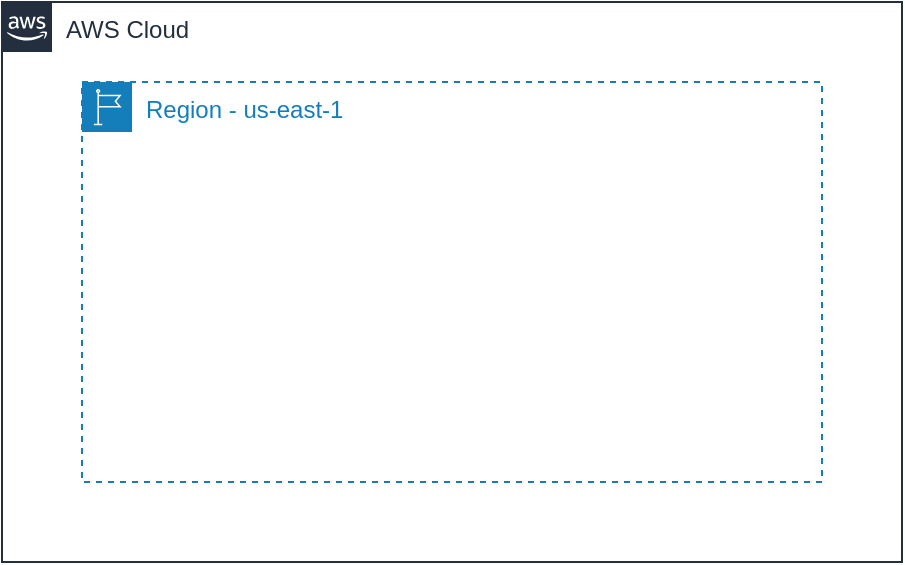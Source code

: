 <mxfile version="14.6.13" type="device" pages="4"><diagram id="Ht1M8jgEwFfnCIfOTk4-" name="region"><mxGraphModel dx="2473" dy="2176" grid="1" gridSize="10" guides="1" tooltips="1" connect="1" arrows="1" fold="1" page="1" pageScale="1" pageWidth="1169" pageHeight="827" math="0" shadow="0"><root><mxCell id="0"/><mxCell id="1" parent="0"/><mxCell id="j4OQYe4z_Ld4vLKuoRDN-1" value="AWS Cloud" style="points=[[0,0],[0.25,0],[0.5,0],[0.75,0],[1,0],[1,0.25],[1,0.5],[1,0.75],[1,1],[0.75,1],[0.5,1],[0.25,1],[0,1],[0,0.75],[0,0.5],[0,0.25]];outlineConnect=0;gradientColor=none;html=1;whiteSpace=wrap;fontSize=12;fontStyle=0;shape=mxgraph.aws4.group;grIcon=mxgraph.aws4.group_aws_cloud_alt;strokeColor=#232F3E;fillColor=none;verticalAlign=top;align=left;spacingLeft=30;fontColor=#232F3E;dashed=0;" vertex="1" parent="1"><mxGeometry x="-1130" y="-1600" width="450" height="280" as="geometry"/></mxCell><mxCell id="j4OQYe4z_Ld4vLKuoRDN-2" value="Region - us-east-1" style="points=[[0,0],[0.25,0],[0.5,0],[0.75,0],[1,0],[1,0.25],[1,0.5],[1,0.75],[1,1],[0.75,1],[0.5,1],[0.25,1],[0,1],[0,0.75],[0,0.5],[0,0.25]];outlineConnect=0;gradientColor=none;html=1;whiteSpace=wrap;fontSize=12;fontStyle=0;shape=mxgraph.aws4.group;grIcon=mxgraph.aws4.group_region;strokeColor=#147EBA;fillColor=none;verticalAlign=top;align=left;spacingLeft=30;fontColor=#147EBA;dashed=1;" vertex="1" parent="1"><mxGeometry x="-1090" y="-1560" width="370" height="200" as="geometry"/></mxCell></root></mxGraphModel></diagram><diagram name="az" id="Sxi3azN5dABgBs-aaMyl"><mxGraphModel dx="2473" dy="2176" grid="1" gridSize="10" guides="1" tooltips="1" connect="1" arrows="1" fold="1" page="1" pageScale="1" pageWidth="1169" pageHeight="827" math="0" shadow="0"><root><mxCell id="7yF-7PTgLGzY7Y8Qrr5m-0"/><mxCell id="7yF-7PTgLGzY7Y8Qrr5m-1" parent="7yF-7PTgLGzY7Y8Qrr5m-0"/><mxCell id="7yF-7PTgLGzY7Y8Qrr5m-2" value="AWS Cloud" style="points=[[0,0],[0.25,0],[0.5,0],[0.75,0],[1,0],[1,0.25],[1,0.5],[1,0.75],[1,1],[0.75,1],[0.5,1],[0.25,1],[0,1],[0,0.75],[0,0.5],[0,0.25]];outlineConnect=0;gradientColor=none;html=1;whiteSpace=wrap;fontSize=12;fontStyle=0;shape=mxgraph.aws4.group;grIcon=mxgraph.aws4.group_aws_cloud_alt;strokeColor=#232F3E;fillColor=none;verticalAlign=top;align=left;spacingLeft=30;fontColor=#232F3E;dashed=0;" vertex="1" parent="7yF-7PTgLGzY7Y8Qrr5m-1"><mxGeometry x="-1130" y="-1600" width="450" height="280" as="geometry"/></mxCell><mxCell id="7yF-7PTgLGzY7Y8Qrr5m-3" value="Region - us-east-1" style="points=[[0,0],[0.25,0],[0.5,0],[0.75,0],[1,0],[1,0.25],[1,0.5],[1,0.75],[1,1],[0.75,1],[0.5,1],[0.25,1],[0,1],[0,0.75],[0,0.5],[0,0.25]];outlineConnect=0;gradientColor=none;html=1;whiteSpace=wrap;fontSize=12;fontStyle=0;shape=mxgraph.aws4.group;grIcon=mxgraph.aws4.group_region;strokeColor=#147EBA;fillColor=none;verticalAlign=top;align=left;spacingLeft=30;fontColor=#147EBA;dashed=1;" vertex="1" parent="7yF-7PTgLGzY7Y8Qrr5m-1"><mxGeometry x="-1090" y="-1560" width="370" height="200" as="geometry"/></mxCell><mxCell id="jc9brqrnmf1tDowdE7WJ-0" value="Availability Zone B" style="fillColor=none;strokeColor=#147EBA;dashed=1;verticalAlign=top;fontStyle=0;fontColor=#147EBA;rotation=0;" vertex="1" parent="7yF-7PTgLGzY7Y8Qrr5m-1"><mxGeometry x="-880" y="-1500" width="130" height="110" as="geometry"/></mxCell><mxCell id="jc9brqrnmf1tDowdE7WJ-1" value="Availability Zone A" style="fillColor=none;strokeColor=#147EBA;dashed=1;verticalAlign=top;fontStyle=0;fontColor=#147EBA;rotation=0;" vertex="1" parent="7yF-7PTgLGzY7Y8Qrr5m-1"><mxGeometry x="-1050" y="-1500" width="130" height="110" as="geometry"/></mxCell></root></mxGraphModel></diagram><diagram name="vpc" id="jErjCjjV0R0v64Qgm3Sp"><mxGraphModel dx="2277" dy="2098" grid="1" gridSize="10" guides="1" tooltips="1" connect="1" arrows="1" fold="1" page="1" pageScale="1" pageWidth="1169" pageHeight="827" math="0" shadow="0"><root><mxCell id="Dir9oHL-4-Zj5AVnVBwu-0"/><mxCell id="Dir9oHL-4-Zj5AVnVBwu-1" parent="Dir9oHL-4-Zj5AVnVBwu-0"/><mxCell id="n38PHPErTWAmf1Zszajo-0" value="&lt;font color=&quot;#009900&quot;&gt;VPC - minha-vpc&lt;/font&gt;" style="points=[[0,0],[0.25,0],[0.5,0],[0.75,0],[1,0],[1,0.25],[1,0.5],[1,0.75],[1,1],[0.75,1],[0.5,1],[0.25,1],[0,1],[0,0.75],[0,0.5],[0,0.25]];outlineConnect=0;gradientColor=none;html=1;whiteSpace=wrap;fontSize=12;fontStyle=0;shape=mxgraph.aws4.group;grIcon=mxgraph.aws4.group_vpc;strokeColor=#248814;fillColor=none;verticalAlign=top;align=left;spacingLeft=30;fontColor=#AAB7B8;dashed=0;" vertex="1" parent="Dir9oHL-4-Zj5AVnVBwu-1"><mxGeometry x="-1050" y="-1510" width="390" height="180" as="geometry"/></mxCell><mxCell id="Dir9oHL-4-Zj5AVnVBwu-2" value="AWS Cloud" style="points=[[0,0],[0.25,0],[0.5,0],[0.75,0],[1,0],[1,0.25],[1,0.5],[1,0.75],[1,1],[0.75,1],[0.5,1],[0.25,1],[0,1],[0,0.75],[0,0.5],[0,0.25]];outlineConnect=0;gradientColor=none;html=1;whiteSpace=wrap;fontSize=12;fontStyle=0;shape=mxgraph.aws4.group;grIcon=mxgraph.aws4.group_aws_cloud_alt;strokeColor=#232F3E;fillColor=none;verticalAlign=top;align=left;spacingLeft=30;fontColor=#232F3E;dashed=0;" vertex="1" parent="Dir9oHL-4-Zj5AVnVBwu-1"><mxGeometry x="-1130" y="-1600" width="520" height="320" as="geometry"/></mxCell><mxCell id="Dir9oHL-4-Zj5AVnVBwu-3" value="Region - us-east-1" style="points=[[0,0],[0.25,0],[0.5,0],[0.75,0],[1,0],[1,0.25],[1,0.5],[1,0.75],[1,1],[0.75,1],[0.5,1],[0.25,1],[0,1],[0,0.75],[0,0.5],[0,0.25]];outlineConnect=0;gradientColor=none;html=1;whiteSpace=wrap;fontSize=12;fontStyle=0;shape=mxgraph.aws4.group;grIcon=mxgraph.aws4.group_region;strokeColor=#147EBA;fillColor=none;verticalAlign=top;align=left;spacingLeft=30;fontColor=#147EBA;dashed=1;" vertex="1" parent="Dir9oHL-4-Zj5AVnVBwu-1"><mxGeometry x="-1090" y="-1560" width="450" height="250" as="geometry"/></mxCell><mxCell id="Dir9oHL-4-Zj5AVnVBwu-4" value="Availability Zone B" style="fillColor=none;strokeColor=#147EBA;dashed=1;verticalAlign=top;fontStyle=0;fontColor=#147EBA;rotation=0;" vertex="1" parent="Dir9oHL-4-Zj5AVnVBwu-1"><mxGeometry x="-842" y="-1456" width="130" height="110" as="geometry"/></mxCell><mxCell id="Dir9oHL-4-Zj5AVnVBwu-5" value="Availability Zone A" style="fillColor=none;strokeColor=#147EBA;dashed=1;verticalAlign=top;fontStyle=0;fontColor=#147EBA;rotation=0;" vertex="1" parent="Dir9oHL-4-Zj5AVnVBwu-1"><mxGeometry x="-1012" y="-1456" width="130" height="110" as="geometry"/></mxCell></root></mxGraphModel></diagram><diagram id="2RjO9UzTeJyGoyir_eKA" name="arquitetura"><mxGraphModel dx="2410" dy="1803" grid="1" gridSize="10" guides="1" tooltips="1" connect="1" arrows="1" fold="1" page="1" pageScale="1" pageWidth="827" pageHeight="1169" math="0" shadow="0"><root><mxCell id="rQxnCoxSoIIUG907ABep-0"/><mxCell id="rQxnCoxSoIIUG907ABep-1" parent="rQxnCoxSoIIUG907ABep-0"/><mxCell id="rQxnCoxSoIIUG907ABep-3" value="AWS Cloud" style="points=[[0,0],[0.25,0],[0.5,0],[0.75,0],[1,0],[1,0.25],[1,0.5],[1,0.75],[1,1],[0.75,1],[0.5,1],[0.25,1],[0,1],[0,0.75],[0,0.5],[0,0.25]];outlineConnect=0;gradientColor=none;html=1;whiteSpace=wrap;fontSize=12;fontStyle=0;shape=mxgraph.aws4.group;grIcon=mxgraph.aws4.group_aws_cloud_alt;strokeColor=#232F3E;fillColor=none;verticalAlign=top;align=left;spacingLeft=30;fontColor=#232F3E;dashed=0;" parent="rQxnCoxSoIIUG907ABep-1" vertex="1"><mxGeometry x="-550" y="-1020" width="1240" height="600" as="geometry"/></mxCell><mxCell id="rQxnCoxSoIIUG907ABep-70" value="Region" style="points=[[0,0],[0.25,0],[0.5,0],[0.75,0],[1,0],[1,0.25],[1,0.5],[1,0.75],[1,1],[0.75,1],[0.5,1],[0.25,1],[0,1],[0,0.75],[0,0.5],[0,0.25]];outlineConnect=0;gradientColor=none;html=1;whiteSpace=wrap;fontSize=12;fontStyle=0;shape=mxgraph.aws4.group;grIcon=mxgraph.aws4.group_region;strokeColor=#147EBA;fillColor=none;verticalAlign=top;align=left;spacingLeft=30;fontColor=#147EBA;dashed=1;" parent="rQxnCoxSoIIUG907ABep-1" vertex="1"><mxGeometry x="-470" y="-980" width="1140" height="520" as="geometry"/></mxCell><mxCell id="rQxnCoxSoIIUG907ABep-66" value="&lt;font color=&quot;#009900&quot;&gt;VPC - minha-vpc&lt;/font&gt;" style="points=[[0,0],[0.25,0],[0.5,0],[0.75,0],[1,0],[1,0.25],[1,0.5],[1,0.75],[1,1],[0.75,1],[0.5,1],[0.25,1],[0,1],[0,0.75],[0,0.5],[0,0.25]];outlineConnect=0;gradientColor=none;html=1;whiteSpace=wrap;fontSize=12;fontStyle=0;shape=mxgraph.aws4.group;grIcon=mxgraph.aws4.group_vpc;strokeColor=#248814;fillColor=none;verticalAlign=top;align=left;spacingLeft=30;fontColor=#AAB7B8;dashed=0;" parent="rQxnCoxSoIIUG907ABep-1" vertex="1"><mxGeometry x="-430" y="-940" width="1080" height="440" as="geometry"/></mxCell><mxCell id="rQxnCoxSoIIUG907ABep-76" value="Availability Zone B" style="fillColor=none;strokeColor=#147EBA;dashed=1;verticalAlign=top;fontStyle=0;fontColor=#147EBA;rotation=0;" parent="rQxnCoxSoIIUG907ABep-1" vertex="1"><mxGeometry x="290" y="-860" width="330" height="321" as="geometry"/></mxCell><mxCell id="rQxnCoxSoIIUG907ABep-4" value="Availability Zone A" style="fillColor=none;strokeColor=#147EBA;dashed=1;verticalAlign=top;fontStyle=0;fontColor=#147EBA;rotation=0;" parent="rQxnCoxSoIIUG907ABep-1" vertex="1"><mxGeometry x="-180" y="-860" width="370" height="320" as="geometry"/></mxCell><mxCell id="rQxnCoxSoIIUG907ABep-71" style="edgeStyle=orthogonalEdgeStyle;rounded=0;orthogonalLoop=1;jettySize=auto;html=1;" parent="rQxnCoxSoIIUG907ABep-1" source="rQxnCoxSoIIUG907ABep-6" target="rQxnCoxSoIIUG907ABep-11" edge="1"><mxGeometry relative="1" as="geometry"/></mxCell><mxCell id="rQxnCoxSoIIUG907ABep-6" value="Private subnet - minha-subnet-privada" style="points=[[0,0],[0.25,0],[0.5,0],[0.75,0],[1,0],[1,0.25],[1,0.5],[1,0.75],[1,1],[0.75,1],[0.5,1],[0.25,1],[0,1],[0,0.75],[0,0.5],[0,0.25]];outlineConnect=0;gradientColor=none;html=1;whiteSpace=wrap;fontSize=12;fontStyle=0;shape=mxgraph.aws4.group;grIcon=mxgraph.aws4.group_security_group;grStroke=0;strokeColor=#147EBA;fillColor=#E6F2F8;verticalAlign=top;align=left;spacingLeft=30;fontColor=#147EBA;dashed=0;" parent="rQxnCoxSoIIUG907ABep-1" vertex="1"><mxGeometry x="320" y="-820" width="270" height="260" as="geometry"/></mxCell><mxCell id="rQxnCoxSoIIUG907ABep-8" value="Public subnet - minha-subnet-publica" style="points=[[0,0],[0.25,0],[0.5,0],[0.75,0],[1,0],[1,0.25],[1,0.5],[1,0.75],[1,1],[0.75,1],[0.5,1],[0.25,1],[0,1],[0,0.75],[0,0.5],[0,0.25]];outlineConnect=0;gradientColor=none;html=1;whiteSpace=wrap;fontSize=12;fontStyle=0;shape=mxgraph.aws4.group;grIcon=mxgraph.aws4.group_security_group;grStroke=0;strokeColor=#248814;fillColor=#E9F3E6;verticalAlign=top;align=left;spacingLeft=30;fontColor=#248814;dashed=0;" parent="rQxnCoxSoIIUG907ABep-1" vertex="1"><mxGeometry x="-150" y="-820" width="320" height="260" as="geometry"/></mxCell><mxCell id="rQxnCoxSoIIUG907ABep-25" style="edgeStyle=orthogonalEdgeStyle;rounded=0;orthogonalLoop=1;jettySize=auto;html=1;" parent="rQxnCoxSoIIUG907ABep-1" source="rQxnCoxSoIIUG907ABep-10" target="rQxnCoxSoIIUG907ABep-24" edge="1"><mxGeometry relative="1" as="geometry"/></mxCell><mxCell id="rQxnCoxSoIIUG907ABep-10" value="Internet Gateway&lt;br&gt;meu-igw" style="outlineConnect=0;fontColor=#232F3E;gradientColor=none;fillColor=#5A30B5;strokeColor=none;dashed=0;verticalLabelPosition=bottom;verticalAlign=top;align=center;html=1;fontSize=12;fontStyle=0;aspect=fixed;pointerEvents=1;shape=mxgraph.aws4.internet_gateway;" parent="rQxnCoxSoIIUG907ABep-1" vertex="1"><mxGeometry x="-393" y="-695" width="62" height="62" as="geometry"/></mxCell><mxCell id="rQxnCoxSoIIUG907ABep-67" style="edgeStyle=orthogonalEdgeStyle;rounded=0;orthogonalLoop=1;jettySize=auto;html=1;" parent="rQxnCoxSoIIUG907ABep-1" source="rQxnCoxSoIIUG907ABep-12" target="rQxnCoxSoIIUG907ABep-35" edge="1"><mxGeometry relative="1" as="geometry"/></mxCell><mxCell id="rQxnCoxSoIIUG907ABep-12" value="NAT Gateway&lt;br&gt;meu-ngw" style="outlineConnect=0;fontColor=#232F3E;gradientColor=none;fillColor=#5A30B5;strokeColor=none;dashed=0;verticalLabelPosition=bottom;verticalAlign=top;align=center;html=1;fontSize=12;fontStyle=0;aspect=fixed;pointerEvents=1;shape=mxgraph.aws4.nat_gateway;" parent="rQxnCoxSoIIUG907ABep-1" vertex="1"><mxGeometry x="-128" y="-687" width="50" height="50" as="geometry"/></mxCell><mxCell id="rQxnCoxSoIIUG907ABep-24" value="Internet" style="outlineConnect=0;fontColor=#232F3E;gradientColor=none;strokeColor=#232F3E;fillColor=#ffffff;dashed=0;verticalLabelPosition=bottom;verticalAlign=top;align=center;html=1;fontSize=12;fontStyle=0;aspect=fixed;shape=mxgraph.aws4.resourceIcon;resIcon=mxgraph.aws4.internet;" parent="rQxnCoxSoIIUG907ABep-1" vertex="1"><mxGeometry x="-700" y="-720" width="112" height="112" as="geometry"/></mxCell><mxCell id="rQxnCoxSoIIUG907ABep-26" value="Inbound/Outbound" style="text;html=1;align=center;verticalAlign=middle;resizable=0;points=[];autosize=1;strokeColor=none;" parent="rQxnCoxSoIIUG907ABep-1" vertex="1"><mxGeometry x="-417" y="-736" width="110" height="20" as="geometry"/></mxCell><mxCell id="rQxnCoxSoIIUG907ABep-27" value="Outbound" style="text;html=1;align=center;verticalAlign=middle;resizable=0;points=[];autosize=1;strokeColor=none;" parent="rQxnCoxSoIIUG907ABep-1" vertex="1"><mxGeometry x="-140" y="-716" width="70" height="20" as="geometry"/></mxCell><mxCell id="rQxnCoxSoIIUG907ABep-52" style="edgeStyle=orthogonalEdgeStyle;rounded=0;orthogonalLoop=1;jettySize=auto;html=1;entryX=1;entryY=0.5;entryDx=0;entryDy=0;" parent="rQxnCoxSoIIUG907ABep-1" source="rQxnCoxSoIIUG907ABep-11" target="rQxnCoxSoIIUG907ABep-8" edge="1"><mxGeometry relative="1" as="geometry"/></mxCell><mxCell id="rQxnCoxSoIIUG907ABep-11" value="Private&amp;nbsp;&lt;br&gt;Route Table" style="outlineConnect=0;fontColor=#232F3E;gradientColor=none;fillColor=#5A30B5;strokeColor=none;dashed=0;verticalLabelPosition=bottom;verticalAlign=top;align=center;html=1;fontSize=12;fontStyle=0;aspect=fixed;pointerEvents=1;shape=mxgraph.aws4.route_table;" parent="rQxnCoxSoIIUG907ABep-1" vertex="1"><mxGeometry x="210" y="-717" width="55.42" height="54" as="geometry"/></mxCell><mxCell id="rQxnCoxSoIIUG907ABep-36" style="edgeStyle=orthogonalEdgeStyle;rounded=0;orthogonalLoop=1;jettySize=auto;html=1;" parent="rQxnCoxSoIIUG907ABep-1" source="rQxnCoxSoIIUG907ABep-35" target="rQxnCoxSoIIUG907ABep-10" edge="1"><mxGeometry relative="1" as="geometry"/></mxCell><mxCell id="rQxnCoxSoIIUG907ABep-35" value="Public&amp;nbsp;&lt;br&gt;Route Table" style="outlineConnect=0;fontColor=#232F3E;gradientColor=none;fillColor=#5A30B5;strokeColor=none;dashed=0;verticalLabelPosition=bottom;verticalAlign=top;align=center;html=1;fontSize=12;fontStyle=0;aspect=fixed;pointerEvents=1;shape=mxgraph.aws4.route_table;" parent="rQxnCoxSoIIUG907ABep-1" vertex="1"><mxGeometry x="-273" y="-690" width="55.42" height="54" as="geometry"/></mxCell><mxCell id="rQxnCoxSoIIUG907ABep-46" value="" style="group" parent="rQxnCoxSoIIUG907ABep-1" vertex="1" connectable="0"><mxGeometry x="19" y="-725" width="130" height="138" as="geometry"/></mxCell><mxCell id="rQxnCoxSoIIUG907ABep-47" value="Security group" style="fillColor=none;strokeColor=#DD3522;verticalAlign=top;fontStyle=0;fontColor=#DD3522;" parent="rQxnCoxSoIIUG907ABep-46" vertex="1"><mxGeometry width="130" height="138" as="geometry"/></mxCell><mxCell id="rQxnCoxSoIIUG907ABep-48" value="EC2&lt;br&gt;minha-ec2-publica" style="points=[[0,0,0],[0.25,0,0],[0.5,0,0],[0.75,0,0],[1,0,0],[0,1,0],[0.25,1,0],[0.5,1,0],[0.75,1,0],[1,1,0],[0,0.25,0],[0,0.5,0],[0,0.75,0],[1,0.25,0],[1,0.5,0],[1,0.75,0]];outlineConnect=0;fontColor=#232F3E;gradientColor=#F78E04;gradientDirection=north;fillColor=#D05C17;strokeColor=#ffffff;dashed=0;verticalLabelPosition=bottom;verticalAlign=top;align=center;html=1;fontSize=12;fontStyle=0;aspect=fixed;shape=mxgraph.aws4.resourceIcon;resIcon=mxgraph.aws4.ec2;" parent="rQxnCoxSoIIUG907ABep-46" vertex="1"><mxGeometry x="33.6" y="35.127" width="58" height="58" as="geometry"/></mxCell><mxCell id="rQxnCoxSoIIUG907ABep-60" value="" style="group" parent="rQxnCoxSoIIUG907ABep-1" vertex="1" connectable="0"><mxGeometry x="394" y="-723" width="130" height="133" as="geometry"/></mxCell><mxCell id="rQxnCoxSoIIUG907ABep-61" value="Security group" style="fillColor=none;strokeColor=#DD3522;verticalAlign=top;fontStyle=0;fontColor=#DD3522;" parent="rQxnCoxSoIIUG907ABep-60" vertex="1"><mxGeometry width="130" height="133" as="geometry"/></mxCell><mxCell id="rQxnCoxSoIIUG907ABep-62" value="EC2&lt;br&gt;minha-ec2-privada" style="points=[[0,0,0],[0.25,0,0],[0.5,0,0],[0.75,0,0],[1,0,0],[0,1,0],[0.25,1,0],[0.5,1,0],[0.75,1,0],[1,1,0],[0,0.25,0],[0,0.5,0],[0,0.75,0],[1,0.25,0],[1,0.5,0],[1,0.75,0]];outlineConnect=0;fontColor=#232F3E;gradientColor=#F78E04;gradientDirection=north;fillColor=#D05C17;strokeColor=#ffffff;dashed=0;verticalLabelPosition=bottom;verticalAlign=top;align=center;html=1;fontSize=12;fontStyle=0;aspect=fixed;shape=mxgraph.aws4.resourceIcon;resIcon=mxgraph.aws4.ec2;" parent="rQxnCoxSoIIUG907ABep-60" vertex="1"><mxGeometry x="36" y="33.005" width="58" height="58" as="geometry"/></mxCell><mxCell id="rQxnCoxSoIIUG907ABep-72" style="edgeStyle=orthogonalEdgeStyle;rounded=0;orthogonalLoop=1;jettySize=auto;html=1;" parent="rQxnCoxSoIIUG907ABep-1" source="rQxnCoxSoIIUG907ABep-48" target="rQxnCoxSoIIUG907ABep-12" edge="1"><mxGeometry relative="1" as="geometry"/></mxCell><mxCell id="rQxnCoxSoIIUG907ABep-73" value="&lt;font style=&quot;font-size: 14px&quot;&gt;CIDR /16 =&amp;nbsp;&lt;span style=&quot;color: rgb(31 , 35 , 40) ; font-family: , &amp;#34;blinkmacsystemfont&amp;#34; , &amp;#34;segoe ui&amp;#34; , &amp;#34;noto sans&amp;#34; , &amp;#34;helvetica&amp;#34; , &amp;#34;arial&amp;#34; , sans-serif , &amp;#34;apple color emoji&amp;#34; , &amp;#34;segoe ui emoji&amp;#34; ; font-size: 16px ; text-align: left ; background-color: rgb(255 , 255 , 255)&quot;&gt;65.536 IPs&lt;/span&gt;&lt;br&gt;&amp;nbsp;&lt;/font&gt;" style="text;html=1;align=center;verticalAlign=middle;resizable=0;points=[];autosize=1;strokeColor=none;" parent="rQxnCoxSoIIUG907ABep-1" vertex="1"><mxGeometry x="-423" y="-810" width="170" height="40" as="geometry"/></mxCell><mxCell id="rQxnCoxSoIIUG907ABep-74" value="CIDR /24 = 256 IPs" style="text;html=1;align=center;verticalAlign=middle;resizable=0;points=[];autosize=1;strokeColor=none;" parent="rQxnCoxSoIIUG907ABep-1" vertex="1"><mxGeometry x="-78" y="-770" width="120" height="20" as="geometry"/></mxCell><mxCell id="rQxnCoxSoIIUG907ABep-75" value="CIDR /24 = 256 IPs" style="text;html=1;align=center;verticalAlign=middle;resizable=0;points=[];autosize=1;strokeColor=none;" parent="rQxnCoxSoIIUG907ABep-1" vertex="1"><mxGeometry x="395" y="-770" width="120" height="20" as="geometry"/></mxCell></root></mxGraphModel></diagram></mxfile>